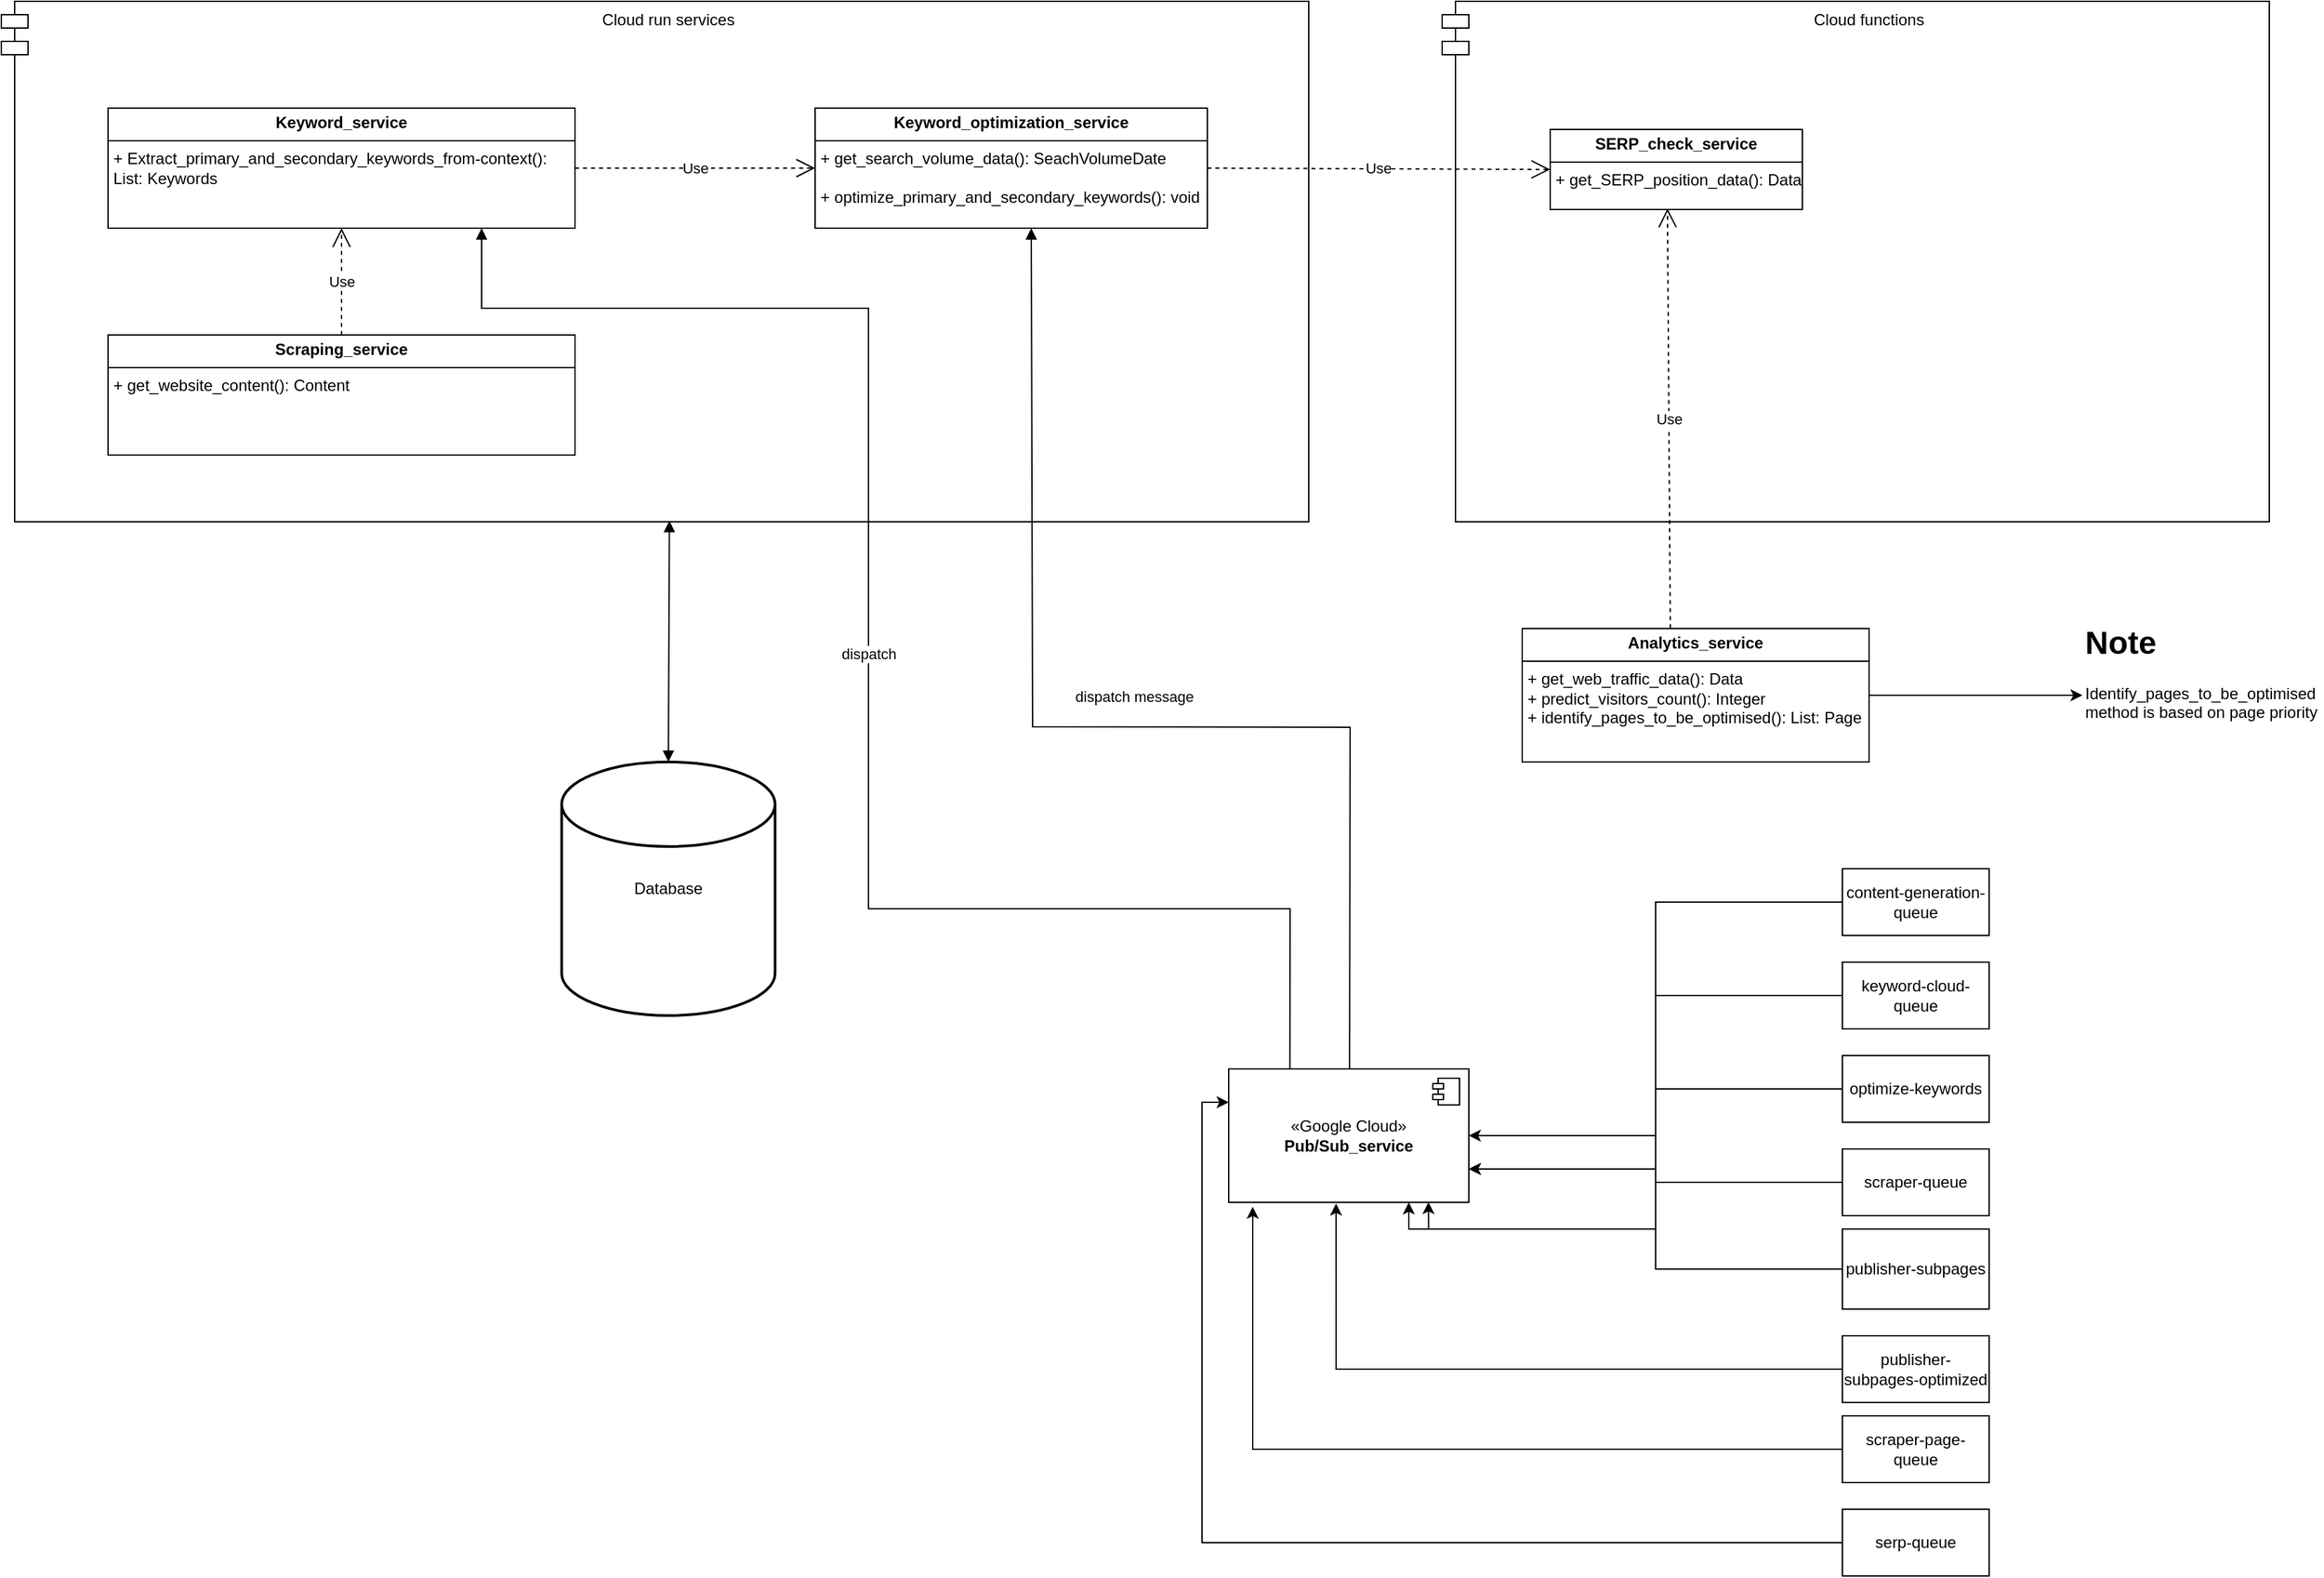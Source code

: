 <mxfile version="24.1.0" type="device">
  <diagram name="Page-1" id="FBYsdal8GXvZE6SGu7Mt">
    <mxGraphModel dx="2391" dy="2375" grid="1" gridSize="10" guides="1" tooltips="1" connect="1" arrows="1" fold="1" page="1" pageScale="1" pageWidth="827" pageHeight="1169" math="0" shadow="0">
      <root>
        <mxCell id="0" />
        <mxCell id="1" parent="0" />
        <mxCell id="IR-27HBc0gsd7sG7MWDK-14" value="Cloud run services" style="shape=module;align=left;spacingLeft=20;align=center;verticalAlign=top;whiteSpace=wrap;html=1;" parent="1" vertex="1">
          <mxGeometry x="80" y="-680" width="980" height="390" as="geometry" />
        </mxCell>
        <mxCell id="IR-27HBc0gsd7sG7MWDK-6" value="&lt;p style=&quot;margin:0px;margin-top:4px;text-align:center;&quot;&gt;&lt;b&gt;Keyword_&lt;span style=&quot;background-color: initial;&quot;&gt;service&lt;/span&gt;&lt;/b&gt;&lt;/p&gt;&lt;hr size=&quot;1&quot; style=&quot;border-style:solid;&quot;&gt;&lt;p style=&quot;margin:0px;margin-left:4px;&quot;&gt;&lt;/p&gt;&lt;p style=&quot;margin:0px;margin-left:4px;&quot;&gt;+ Extract_primary_and_secondary_keywords_from-context(): List: Keywords&lt;/p&gt;" style="verticalAlign=top;align=left;overflow=fill;html=1;whiteSpace=wrap;" parent="1" vertex="1">
          <mxGeometry x="160" y="-600" width="350" height="90" as="geometry" />
        </mxCell>
        <mxCell id="IR-27HBc0gsd7sG7MWDK-5" value="&lt;p style=&quot;margin:0px;margin-top:4px;text-align:center;&quot;&gt;&lt;b&gt;Scraping_service&lt;/b&gt;&lt;br&gt;&lt;/p&gt;&lt;hr size=&quot;1&quot; style=&quot;border-style:solid;&quot;&gt;&lt;p style=&quot;margin:0px;margin-left:4px;&quot;&gt;&lt;/p&gt;&lt;p style=&quot;margin:0px;margin-left:4px;&quot;&gt;+ get_website_content(): Content&lt;/p&gt;&lt;p style=&quot;margin:0px;margin-left:4px;&quot;&gt;&lt;br&gt;&lt;/p&gt;" style="verticalAlign=top;align=left;overflow=fill;html=1;whiteSpace=wrap;" parent="1" vertex="1">
          <mxGeometry x="160" y="-430" width="350" height="90" as="geometry" />
        </mxCell>
        <mxCell id="IR-27HBc0gsd7sG7MWDK-16" value="Cloud functions" style="shape=module;align=left;spacingLeft=20;align=center;verticalAlign=top;whiteSpace=wrap;html=1;" parent="1" vertex="1">
          <mxGeometry x="1160" y="-680" width="620" height="390" as="geometry" />
        </mxCell>
        <mxCell id="IR-27HBc0gsd7sG7MWDK-11" value="&lt;p style=&quot;margin:0px;margin-top:4px;text-align:center;&quot;&gt;&lt;b&gt;SERP_check_service&lt;/b&gt;&lt;/p&gt;&lt;hr size=&quot;1&quot; style=&quot;border-style:solid;&quot;&gt;&lt;p style=&quot;margin:0px;margin-left:4px;&quot;&gt;&lt;/p&gt;&lt;p style=&quot;margin:0px;margin-left:4px;&quot;&gt;+ get_SERP_position_data(): Data&lt;/p&gt;" style="verticalAlign=top;align=left;overflow=fill;html=1;whiteSpace=wrap;" parent="1" vertex="1">
          <mxGeometry x="1241" y="-584" width="189" height="60" as="geometry" />
        </mxCell>
        <mxCell id="IR-27HBc0gsd7sG7MWDK-9" value="&lt;p style=&quot;margin:0px;margin-top:4px;text-align:center;&quot;&gt;&lt;b&gt;Keyword_optimization_service&lt;/b&gt;&lt;/p&gt;&lt;hr size=&quot;1&quot; style=&quot;border-style:solid;&quot;&gt;&lt;p style=&quot;margin:0px;margin-left:4px;&quot;&gt;&lt;/p&gt;&lt;p style=&quot;margin:0px;margin-left:4px;&quot;&gt;+ get_search_volume_data(): SeachVolumeDate&lt;/p&gt;&lt;p style=&quot;margin:0px;margin-left:4px;&quot;&gt;&lt;br&gt;&lt;/p&gt;&lt;p style=&quot;margin:0px;margin-left:4px;&quot;&gt;+ optimize_primary_and_secondary_keywords(): void&lt;/p&gt;" style="verticalAlign=top;align=left;overflow=fill;html=1;whiteSpace=wrap;" parent="1" vertex="1">
          <mxGeometry x="690" y="-600" width="294" height="90" as="geometry" />
        </mxCell>
        <mxCell id="IR-27HBc0gsd7sG7MWDK-18" value="Use" style="endArrow=open;endSize=12;dashed=1;html=1;rounded=0;entryX=0.5;entryY=1;entryDx=0;entryDy=0;exitX=0.5;exitY=0;exitDx=0;exitDy=0;" parent="1" source="IR-27HBc0gsd7sG7MWDK-5" target="IR-27HBc0gsd7sG7MWDK-6" edge="1">
          <mxGeometry width="160" relative="1" as="geometry">
            <mxPoint x="180" y="-120" as="sourcePoint" />
            <mxPoint x="340" y="-120" as="targetPoint" />
          </mxGeometry>
        </mxCell>
        <mxCell id="IR-27HBc0gsd7sG7MWDK-19" value="Use" style="endArrow=open;endSize=12;dashed=1;html=1;rounded=0;exitX=1;exitY=0.5;exitDx=0;exitDy=0;entryX=0;entryY=0.5;entryDx=0;entryDy=0;" parent="1" source="IR-27HBc0gsd7sG7MWDK-6" target="IR-27HBc0gsd7sG7MWDK-9" edge="1">
          <mxGeometry width="160" relative="1" as="geometry">
            <mxPoint x="640" y="-430" as="sourcePoint" />
            <mxPoint x="800" y="-430" as="targetPoint" />
          </mxGeometry>
        </mxCell>
        <mxCell id="IR-27HBc0gsd7sG7MWDK-20" value="Use" style="endArrow=open;endSize=12;dashed=1;html=1;rounded=0;exitX=1;exitY=0.5;exitDx=0;exitDy=0;entryX=0;entryY=0.5;entryDx=0;entryDy=0;" parent="1" source="IR-27HBc0gsd7sG7MWDK-9" target="IR-27HBc0gsd7sG7MWDK-11" edge="1">
          <mxGeometry width="160" relative="1" as="geometry">
            <mxPoint x="1070" y="-550" as="sourcePoint" />
            <mxPoint x="1230" y="-550" as="targetPoint" />
          </mxGeometry>
        </mxCell>
        <mxCell id="IR-27HBc0gsd7sG7MWDK-21" value="&lt;p style=&quot;margin:0px;margin-top:4px;text-align:center;&quot;&gt;&lt;b&gt;Analytics_service&lt;/b&gt;&lt;/p&gt;&lt;hr size=&quot;1&quot; style=&quot;border-style:solid;&quot;&gt;&lt;p style=&quot;margin:0px;margin-left:4px;&quot;&gt;&lt;/p&gt;&lt;p style=&quot;margin:0px;margin-left:4px;&quot;&gt;+ get_web_traffic_data(): Data&lt;/p&gt;&lt;p style=&quot;margin:0px;margin-left:4px;&quot;&gt;+ predict_visitors_count(): Integer&lt;/p&gt;&lt;p style=&quot;margin:0px;margin-left:4px;&quot;&gt;+ identify_pages_to_be_optimised(): List: Page&lt;/p&gt;" style="verticalAlign=top;align=left;overflow=fill;html=1;whiteSpace=wrap;" parent="1" vertex="1">
          <mxGeometry x="1220" y="-210" width="260" height="100" as="geometry" />
        </mxCell>
        <mxCell id="IR-27HBc0gsd7sG7MWDK-24" style="edgeStyle=orthogonalEdgeStyle;rounded=0;orthogonalLoop=1;jettySize=auto;html=1;exitX=1;exitY=0.5;exitDx=0;exitDy=0;" parent="1" source="IR-27HBc0gsd7sG7MWDK-21" target="IR-27HBc0gsd7sG7MWDK-23" edge="1">
          <mxGeometry relative="1" as="geometry" />
        </mxCell>
        <mxCell id="IR-27HBc0gsd7sG7MWDK-23" value="&lt;h1 style=&quot;margin-top: 0px;&quot;&gt;Note&lt;/h1&gt;&lt;p&gt;Identify_pages_to_be_optimised method is based on page priority&lt;/p&gt;" style="text;html=1;whiteSpace=wrap;overflow=hidden;rounded=0;" parent="1" vertex="1">
          <mxGeometry x="1640" y="-220" width="180" height="120" as="geometry" />
        </mxCell>
        <mxCell id="IR-27HBc0gsd7sG7MWDK-25" value="Use" style="endArrow=open;endSize=12;dashed=1;html=1;rounded=0;entryX=0.465;entryY=0.987;entryDx=0;entryDy=0;entryPerimeter=0;exitX=0.427;exitY=-0.003;exitDx=0;exitDy=0;exitPerimeter=0;" parent="1" source="IR-27HBc0gsd7sG7MWDK-21" target="IR-27HBc0gsd7sG7MWDK-11" edge="1">
          <mxGeometry width="160" relative="1" as="geometry">
            <mxPoint x="1300" y="-260" as="sourcePoint" />
            <mxPoint x="1460" y="-260" as="targetPoint" />
          </mxGeometry>
        </mxCell>
        <mxCell id="IR-27HBc0gsd7sG7MWDK-26" value="Database" style="strokeWidth=2;html=1;shape=mxgraph.flowchart.database;whiteSpace=wrap;" parent="1" vertex="1">
          <mxGeometry x="500" y="-110" width="160" height="190" as="geometry" />
        </mxCell>
        <mxCell id="80Mxm7x_YG4CuPxj9-8G-1" value="" style="endArrow=block;startArrow=block;endFill=1;startFill=1;html=1;rounded=0;entryX=0.5;entryY=0;entryDx=0;entryDy=0;entryPerimeter=0;exitX=0.511;exitY=0.998;exitDx=0;exitDy=0;exitPerimeter=0;" edge="1" parent="1" source="IR-27HBc0gsd7sG7MWDK-14" target="IR-27HBc0gsd7sG7MWDK-26">
          <mxGeometry width="160" relative="1" as="geometry">
            <mxPoint x="350" y="-180" as="sourcePoint" />
            <mxPoint x="510" y="-180" as="targetPoint" />
            <Array as="points" />
          </mxGeometry>
        </mxCell>
        <object label="«Google Cloud»&lt;br&gt;&lt;b&gt;Pub/Sub_&lt;/b&gt;&lt;b style=&quot;background-color: initial;&quot;&gt;service&lt;/b&gt;" id="80Mxm7x_YG4CuPxj9-8G-2">
          <mxCell style="html=1;dropTarget=0;whiteSpace=wrap;" vertex="1" parent="1">
            <mxGeometry x="1000" y="120" width="180" height="100" as="geometry" />
          </mxCell>
        </object>
        <mxCell id="80Mxm7x_YG4CuPxj9-8G-3" value="" style="shape=module;jettyWidth=8;jettyHeight=4;" vertex="1" parent="80Mxm7x_YG4CuPxj9-8G-2">
          <mxGeometry x="1" width="20" height="20" relative="1" as="geometry">
            <mxPoint x="-27" y="7" as="offset" />
          </mxGeometry>
        </mxCell>
        <mxCell id="80Mxm7x_YG4CuPxj9-8G-23" style="edgeStyle=orthogonalEdgeStyle;rounded=0;orthogonalLoop=1;jettySize=auto;html=1;entryX=1;entryY=0.5;entryDx=0;entryDy=0;" edge="1" parent="1" source="80Mxm7x_YG4CuPxj9-8G-4" target="80Mxm7x_YG4CuPxj9-8G-2">
          <mxGeometry relative="1" as="geometry" />
        </mxCell>
        <mxCell id="80Mxm7x_YG4CuPxj9-8G-4" value="content-generation-queue" style="html=1;whiteSpace=wrap;" vertex="1" parent="1">
          <mxGeometry x="1460" y="-30" width="110" height="50" as="geometry" />
        </mxCell>
        <mxCell id="80Mxm7x_YG4CuPxj9-8G-18" style="edgeStyle=orthogonalEdgeStyle;rounded=0;orthogonalLoop=1;jettySize=auto;html=1;entryX=1;entryY=0.75;entryDx=0;entryDy=0;" edge="1" parent="1" source="80Mxm7x_YG4CuPxj9-8G-6" target="80Mxm7x_YG4CuPxj9-8G-2">
          <mxGeometry relative="1" as="geometry" />
        </mxCell>
        <mxCell id="80Mxm7x_YG4CuPxj9-8G-6" value="keyword-cloud-queue" style="html=1;whiteSpace=wrap;" vertex="1" parent="1">
          <mxGeometry x="1460" y="40" width="110" height="50" as="geometry" />
        </mxCell>
        <mxCell id="80Mxm7x_YG4CuPxj9-8G-19" style="edgeStyle=orthogonalEdgeStyle;rounded=0;orthogonalLoop=1;jettySize=auto;html=1;entryX=0.75;entryY=1;entryDx=0;entryDy=0;" edge="1" parent="1" source="80Mxm7x_YG4CuPxj9-8G-7" target="80Mxm7x_YG4CuPxj9-8G-2">
          <mxGeometry relative="1" as="geometry" />
        </mxCell>
        <mxCell id="80Mxm7x_YG4CuPxj9-8G-7" value="optimize-keywords" style="html=1;whiteSpace=wrap;" vertex="1" parent="1">
          <mxGeometry x="1460" y="110" width="110" height="50" as="geometry" />
        </mxCell>
        <mxCell id="80Mxm7x_YG4CuPxj9-8G-16" style="edgeStyle=orthogonalEdgeStyle;rounded=0;orthogonalLoop=1;jettySize=auto;html=1;entryX=1;entryY=0.75;entryDx=0;entryDy=0;" edge="1" parent="1" source="80Mxm7x_YG4CuPxj9-8G-8" target="80Mxm7x_YG4CuPxj9-8G-2">
          <mxGeometry relative="1" as="geometry" />
        </mxCell>
        <mxCell id="80Mxm7x_YG4CuPxj9-8G-8" value="publisher-subpages" style="html=1;whiteSpace=wrap;" vertex="1" parent="1">
          <mxGeometry x="1460" y="240" width="110" height="60" as="geometry" />
        </mxCell>
        <mxCell id="80Mxm7x_YG4CuPxj9-8G-9" value="publisher-subpages-optimized" style="html=1;whiteSpace=wrap;" vertex="1" parent="1">
          <mxGeometry x="1460" y="320" width="110" height="50" as="geometry" />
        </mxCell>
        <mxCell id="80Mxm7x_YG4CuPxj9-8G-11" value="scraper-page-queue" style="html=1;whiteSpace=wrap;" vertex="1" parent="1">
          <mxGeometry x="1460" y="380" width="110" height="50" as="geometry" />
        </mxCell>
        <mxCell id="80Mxm7x_YG4CuPxj9-8G-12" value="scraper-queue" style="html=1;whiteSpace=wrap;" vertex="1" parent="1">
          <mxGeometry x="1460" y="180" width="110" height="50" as="geometry" />
        </mxCell>
        <mxCell id="80Mxm7x_YG4CuPxj9-8G-22" style="edgeStyle=orthogonalEdgeStyle;rounded=0;orthogonalLoop=1;jettySize=auto;html=1;entryX=0;entryY=0.25;entryDx=0;entryDy=0;" edge="1" parent="1" source="80Mxm7x_YG4CuPxj9-8G-13" target="80Mxm7x_YG4CuPxj9-8G-2">
          <mxGeometry relative="1" as="geometry" />
        </mxCell>
        <mxCell id="80Mxm7x_YG4CuPxj9-8G-13" value="serp-queue" style="html=1;whiteSpace=wrap;" vertex="1" parent="1">
          <mxGeometry x="1460" y="450" width="110" height="50" as="geometry" />
        </mxCell>
        <mxCell id="80Mxm7x_YG4CuPxj9-8G-17" style="edgeStyle=orthogonalEdgeStyle;rounded=0;orthogonalLoop=1;jettySize=auto;html=1;entryX=0.447;entryY=1.009;entryDx=0;entryDy=0;entryPerimeter=0;" edge="1" parent="1" source="80Mxm7x_YG4CuPxj9-8G-9" target="80Mxm7x_YG4CuPxj9-8G-2">
          <mxGeometry relative="1" as="geometry" />
        </mxCell>
        <mxCell id="80Mxm7x_YG4CuPxj9-8G-20" style="edgeStyle=orthogonalEdgeStyle;rounded=0;orthogonalLoop=1;jettySize=auto;html=1;entryX=0.832;entryY=0.998;entryDx=0;entryDy=0;entryPerimeter=0;" edge="1" parent="1" source="80Mxm7x_YG4CuPxj9-8G-12" target="80Mxm7x_YG4CuPxj9-8G-2">
          <mxGeometry relative="1" as="geometry" />
        </mxCell>
        <mxCell id="80Mxm7x_YG4CuPxj9-8G-21" style="edgeStyle=orthogonalEdgeStyle;rounded=0;orthogonalLoop=1;jettySize=auto;html=1;entryX=0.1;entryY=1.033;entryDx=0;entryDy=0;entryPerimeter=0;" edge="1" parent="1" source="80Mxm7x_YG4CuPxj9-8G-11" target="80Mxm7x_YG4CuPxj9-8G-2">
          <mxGeometry relative="1" as="geometry" />
        </mxCell>
        <mxCell id="80Mxm7x_YG4CuPxj9-8G-24" value="dispatch message" style="html=1;verticalAlign=bottom;endArrow=block;curved=0;rounded=0;exitX=0.431;exitY=-0.036;exitDx=0;exitDy=0;exitPerimeter=0;entryX=0.551;entryY=1;entryDx=0;entryDy=0;entryPerimeter=0;" edge="1" parent="1" target="IR-27HBc0gsd7sG7MWDK-9">
          <mxGeometry x="-0.035" y="-14" width="80" relative="1" as="geometry">
            <mxPoint x="1090.58" y="120.0" as="sourcePoint" />
            <mxPoint x="850" y="-506.4" as="targetPoint" />
            <Array as="points">
              <mxPoint x="1091" y="-136" />
              <mxPoint x="853" y="-136.4" />
            </Array>
            <mxPoint as="offset" />
          </mxGeometry>
        </mxCell>
        <mxCell id="80Mxm7x_YG4CuPxj9-8G-25" value="dispatch" style="html=1;verticalAlign=bottom;endArrow=block;curved=0;rounded=0;" edge="1" parent="1">
          <mxGeometry width="80" relative="1" as="geometry">
            <mxPoint x="1045.861" y="120" as="sourcePoint" />
            <mxPoint x="439.999" y="-510.0" as="targetPoint" />
            <Array as="points">
              <mxPoint x="1046" />
              <mxPoint x="730" />
              <mxPoint x="730" y="-450" />
              <mxPoint x="440" y="-450" />
            </Array>
          </mxGeometry>
        </mxCell>
      </root>
    </mxGraphModel>
  </diagram>
</mxfile>
